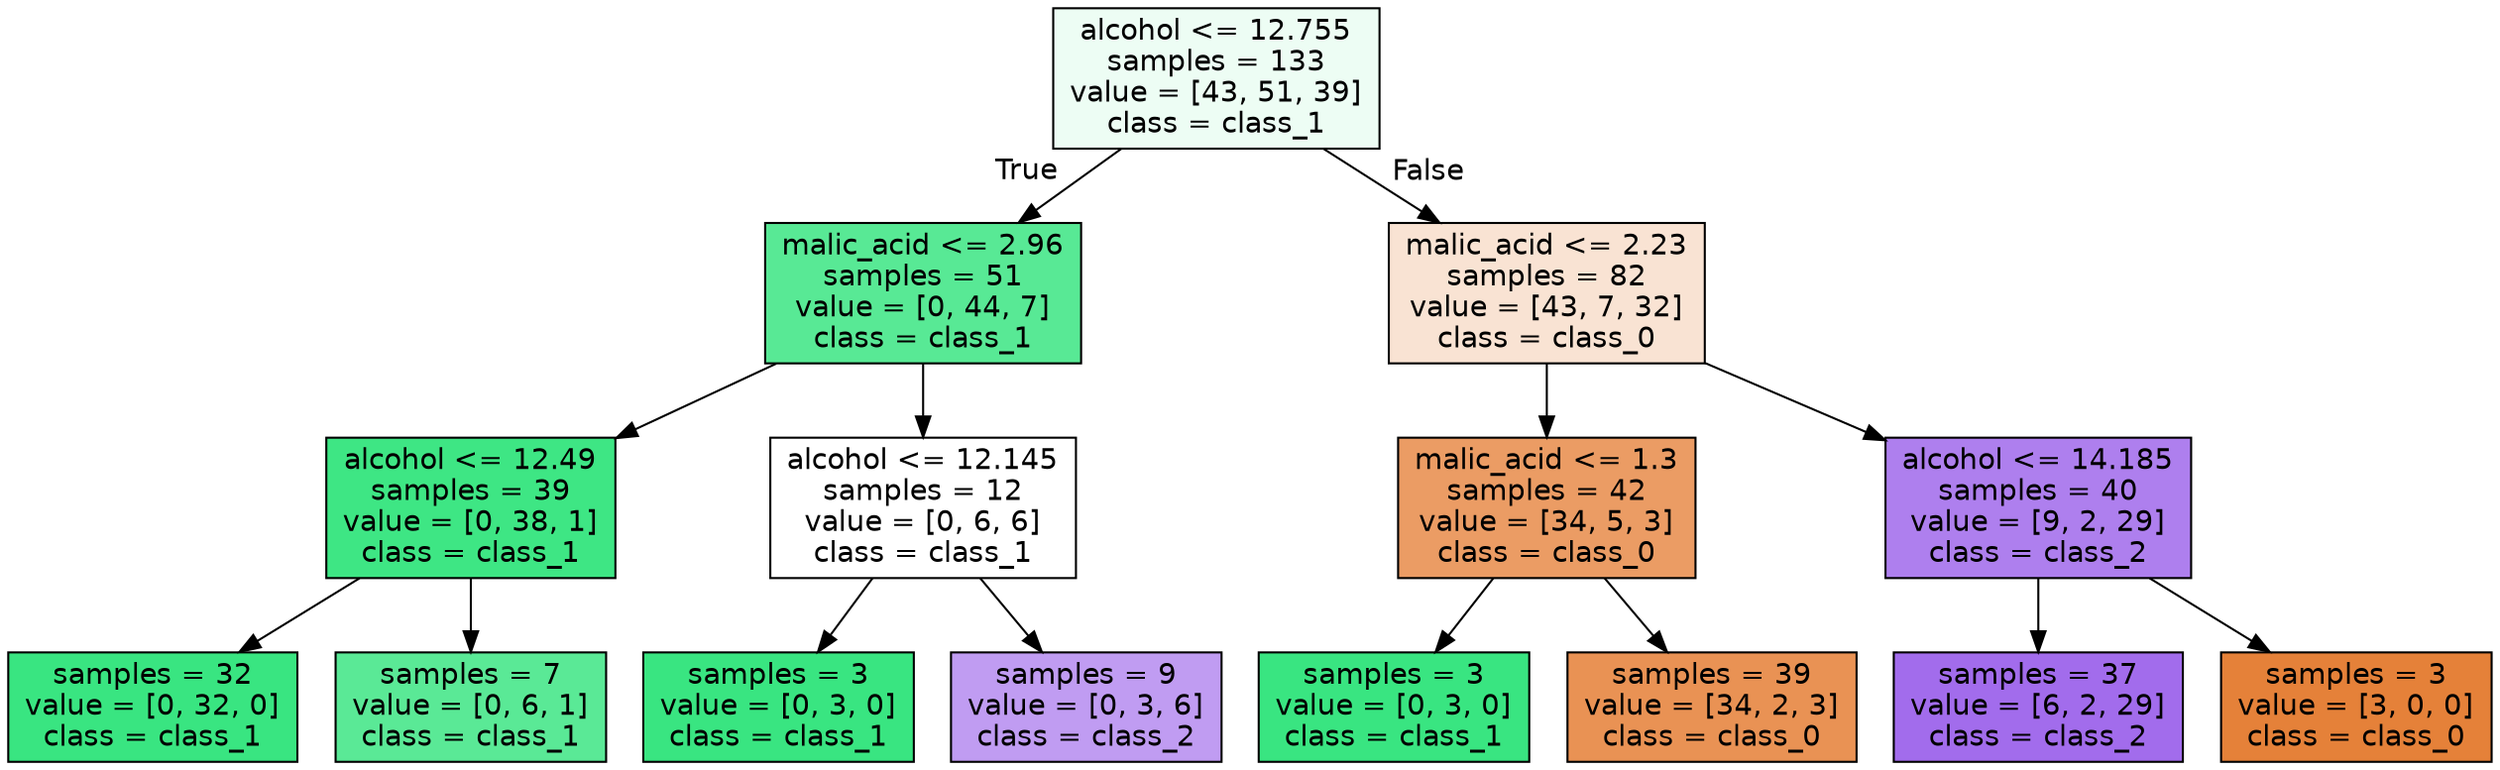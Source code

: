 digraph Tree {
node [shape=box, style="filled", color="black", fontname="helvetica"] ;
edge [fontname="helvetica"] ;
0 [label="alcohol <= 12.755\nsamples = 133\nvalue = [43, 51, 39]\nclass = class_1", fillcolor="#edfdf4"] ;
1 [label="malic_acid <= 2.96\nsamples = 51\nvalue = [0, 44, 7]\nclass = class_1", fillcolor="#58e995"] ;
0 -> 1 [labeldistance=2.5, labelangle=45, headlabel="True"] ;
2 [label="alcohol <= 12.49\nsamples = 39\nvalue = [0, 38, 1]\nclass = class_1", fillcolor="#3ee684"] ;
1 -> 2 ;
3 [label="samples = 32\nvalue = [0, 32, 0]\nclass = class_1", fillcolor="#39e581"] ;
2 -> 3 ;
4 [label="samples = 7\nvalue = [0, 6, 1]\nclass = class_1", fillcolor="#5ae996"] ;
2 -> 4 ;
5 [label="alcohol <= 12.145\nsamples = 12\nvalue = [0, 6, 6]\nclass = class_1", fillcolor="#ffffff"] ;
1 -> 5 ;
6 [label="samples = 3\nvalue = [0, 3, 0]\nclass = class_1", fillcolor="#39e581"] ;
5 -> 6 ;
7 [label="samples = 9\nvalue = [0, 3, 6]\nclass = class_2", fillcolor="#c09cf2"] ;
5 -> 7 ;
8 [label="malic_acid <= 2.23\nsamples = 82\nvalue = [43, 7, 32]\nclass = class_0", fillcolor="#f9e3d3"] ;
0 -> 8 [labeldistance=2.5, labelangle=-45, headlabel="False"] ;
9 [label="malic_acid <= 1.3\nsamples = 42\nvalue = [34, 5, 3]\nclass = class_0", fillcolor="#eb9c64"] ;
8 -> 9 ;
10 [label="samples = 3\nvalue = [0, 3, 0]\nclass = class_1", fillcolor="#39e581"] ;
9 -> 10 ;
11 [label="samples = 39\nvalue = [34, 2, 3]\nclass = class_0", fillcolor="#e99254"] ;
9 -> 11 ;
12 [label="alcohol <= 14.185\nsamples = 40\nvalue = [9, 2, 29]\nclass = class_2", fillcolor="#ae7fee"] ;
8 -> 12 ;
13 [label="samples = 37\nvalue = [6, 2, 29]\nclass = class_2", fillcolor="#a26cec"] ;
12 -> 13 ;
14 [label="samples = 3\nvalue = [3, 0, 0]\nclass = class_0", fillcolor="#e58139"] ;
12 -> 14 ;
}